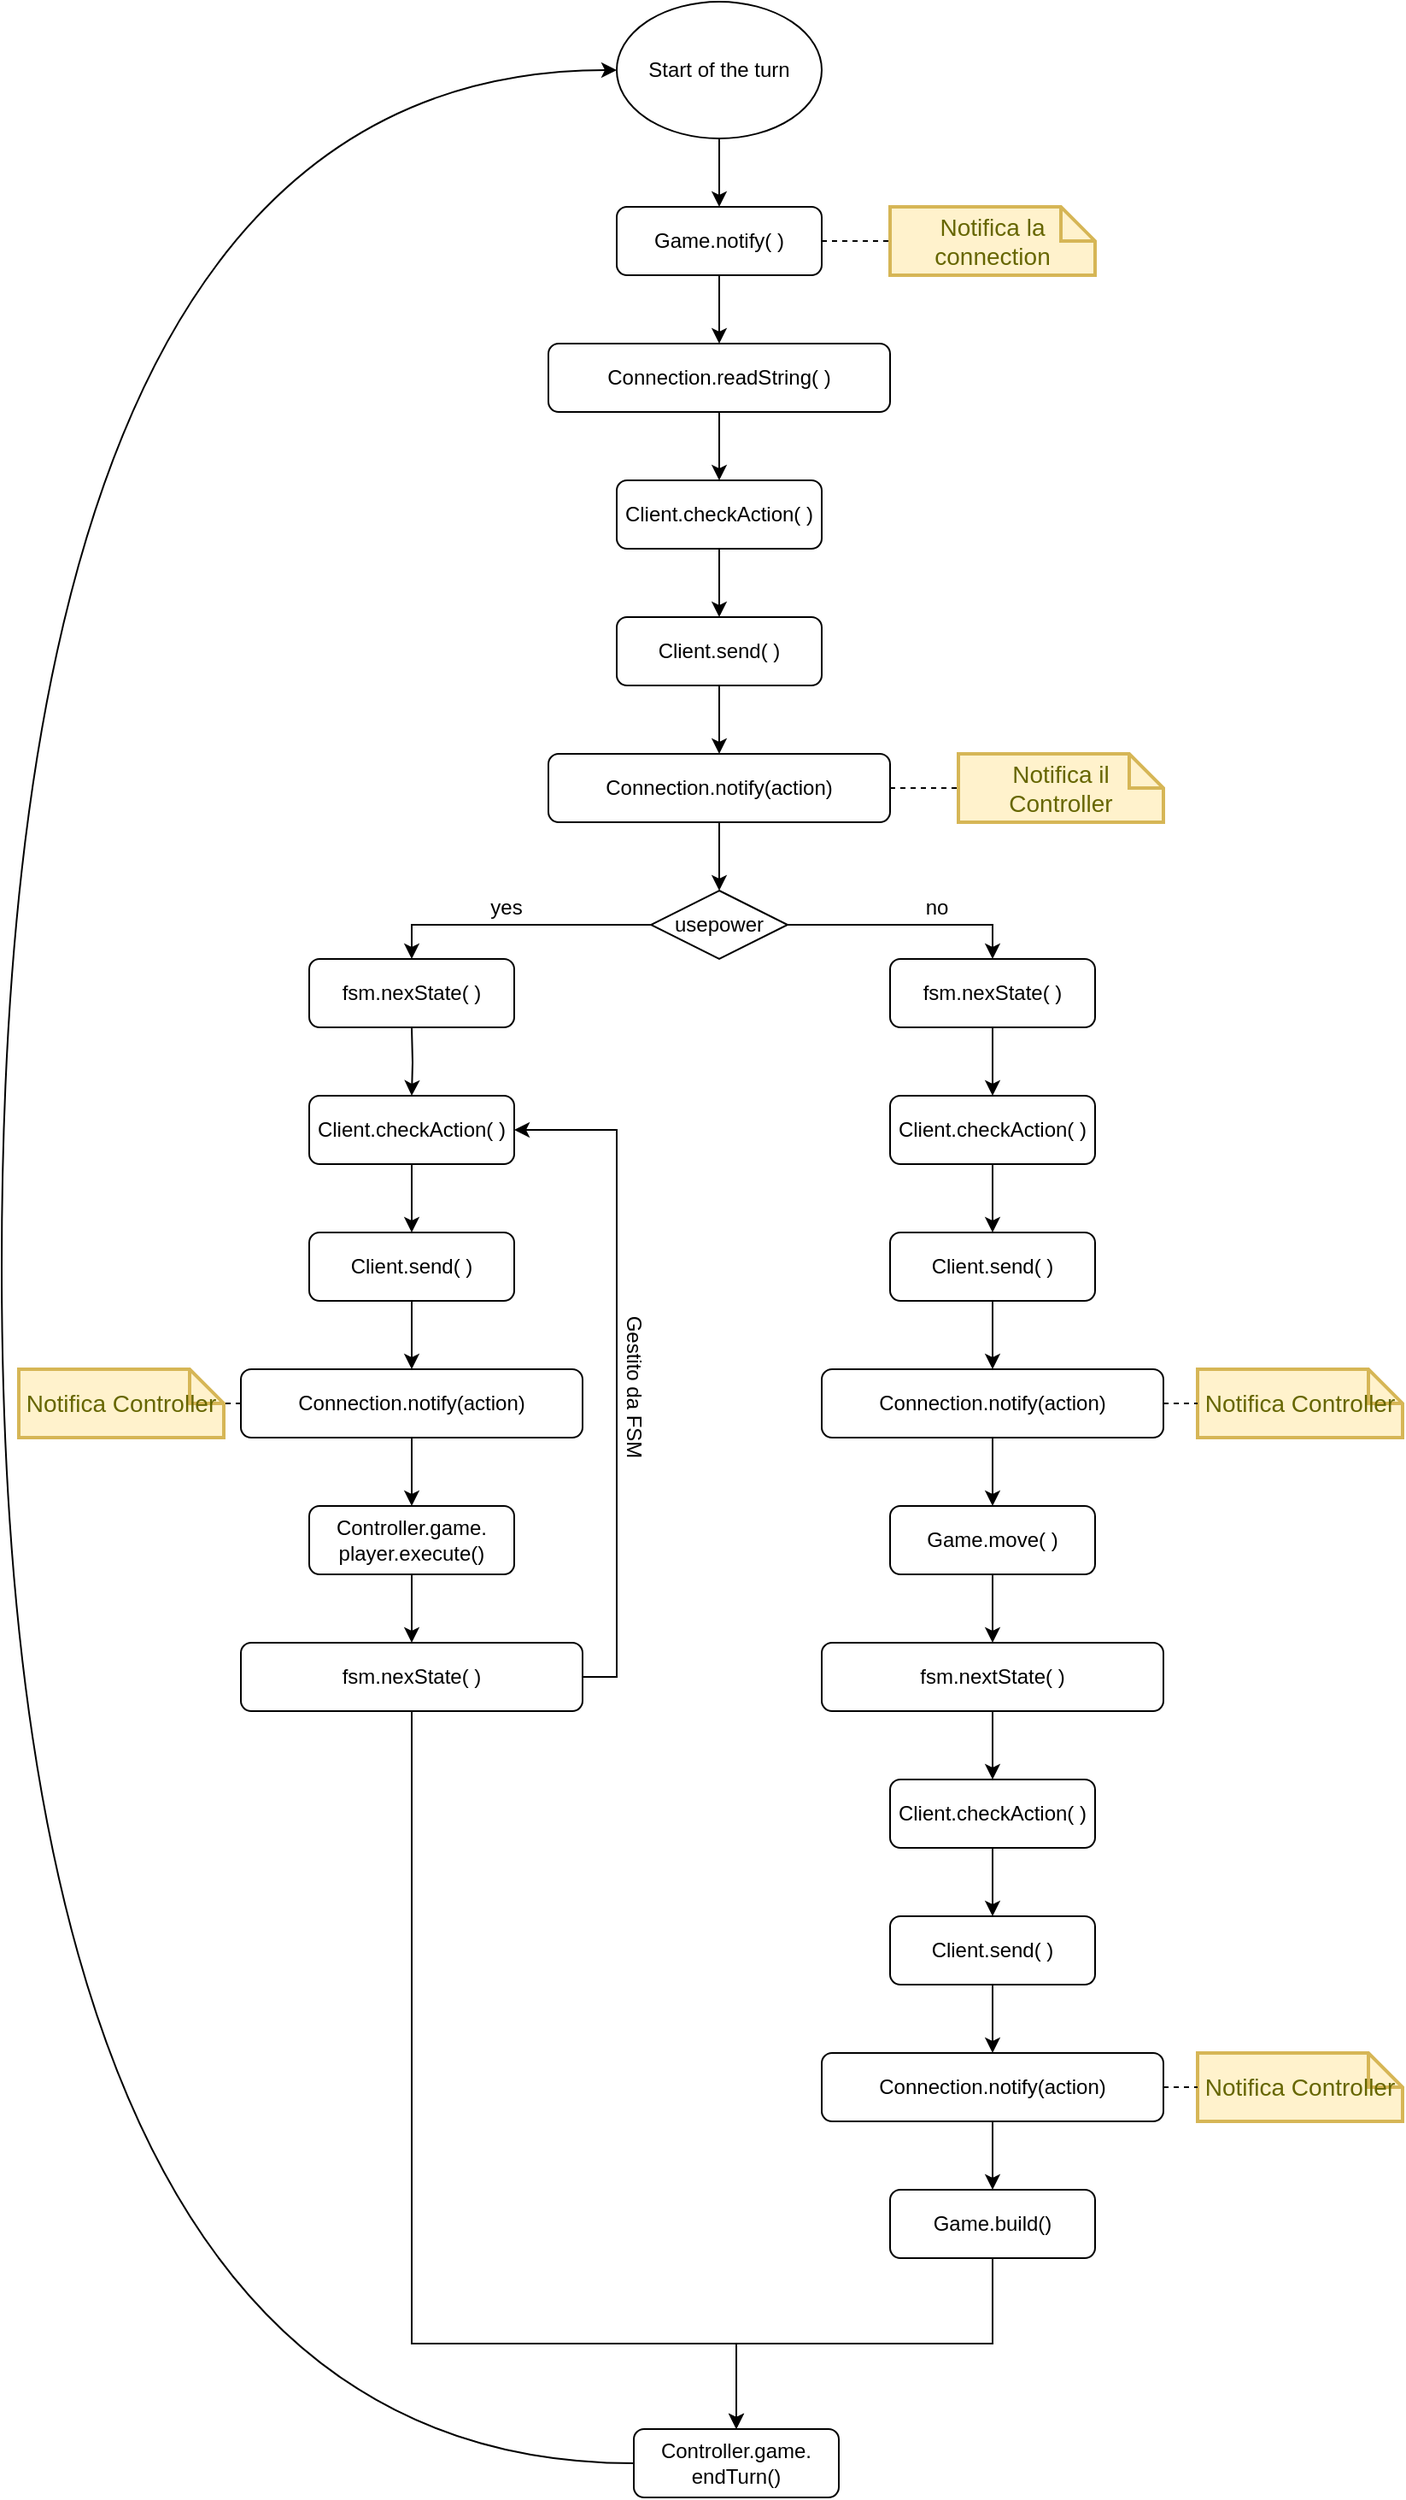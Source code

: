 <mxfile version="12.9.3" type="device"><diagram id="C5RBs43oDa-KdzZeNtuy" name="Page-1"><mxGraphModel dx="1086" dy="806" grid="1" gridSize="10" guides="1" tooltips="1" connect="1" arrows="1" fold="1" page="1" pageScale="1" pageWidth="827" pageHeight="1169" math="0" shadow="0"><root><mxCell id="WIyWlLk6GJQsqaUBKTNV-0"/><mxCell id="WIyWlLk6GJQsqaUBKTNV-1" parent="WIyWlLk6GJQsqaUBKTNV-0"/><mxCell id="hzxBh1I1vJFKL_f_Xipv-2" value="" style="edgeStyle=orthogonalEdgeStyle;rounded=0;orthogonalLoop=1;jettySize=auto;html=1;entryX=0.5;entryY=0;entryDx=0;entryDy=0;" parent="WIyWlLk6GJQsqaUBKTNV-1" source="hzxBh1I1vJFKL_f_Xipv-0" target="hzxBh1I1vJFKL_f_Xipv-3" edge="1"><mxGeometry relative="1" as="geometry"><mxPoint x="420" y="160" as="targetPoint"/></mxGeometry></mxCell><mxCell id="hzxBh1I1vJFKL_f_Xipv-0" value="Start of the turn" style="ellipse;whiteSpace=wrap;html=1;" parent="WIyWlLk6GJQsqaUBKTNV-1" vertex="1"><mxGeometry x="360" width="120" height="80" as="geometry"/></mxCell><mxCell id="hzxBh1I1vJFKL_f_Xipv-5" value="" style="edgeStyle=orthogonalEdgeStyle;rounded=0;orthogonalLoop=1;jettySize=auto;html=1;entryX=0.5;entryY=0;entryDx=0;entryDy=0;" parent="WIyWlLk6GJQsqaUBKTNV-1" source="hzxBh1I1vJFKL_f_Xipv-3" target="hzxBh1I1vJFKL_f_Xipv-7" edge="1"><mxGeometry relative="1" as="geometry"><mxPoint x="470" y="130" as="targetPoint"/></mxGeometry></mxCell><mxCell id="hzxBh1I1vJFKL_f_Xipv-3" value="Game.notify( )" style="rounded=1;whiteSpace=wrap;html=1;" parent="WIyWlLk6GJQsqaUBKTNV-1" vertex="1"><mxGeometry x="360" y="120" width="120" height="40" as="geometry"/></mxCell><mxCell id="hzxBh1I1vJFKL_f_Xipv-10" value="" style="edgeStyle=orthogonalEdgeStyle;rounded=0;orthogonalLoop=1;jettySize=auto;html=1;" parent="WIyWlLk6GJQsqaUBKTNV-1" source="hzxBh1I1vJFKL_f_Xipv-7" target="hzxBh1I1vJFKL_f_Xipv-9" edge="1"><mxGeometry relative="1" as="geometry"/></mxCell><mxCell id="hzxBh1I1vJFKL_f_Xipv-7" value="Connection.readString( )" style="rounded=1;whiteSpace=wrap;html=1;" parent="WIyWlLk6GJQsqaUBKTNV-1" vertex="1"><mxGeometry x="320" y="200" width="200" height="40" as="geometry"/></mxCell><mxCell id="hzxBh1I1vJFKL_f_Xipv-12" value="" style="edgeStyle=orthogonalEdgeStyle;rounded=0;orthogonalLoop=1;jettySize=auto;html=1;" parent="WIyWlLk6GJQsqaUBKTNV-1" source="hzxBh1I1vJFKL_f_Xipv-9" target="hzxBh1I1vJFKL_f_Xipv-11" edge="1"><mxGeometry relative="1" as="geometry"/></mxCell><mxCell id="hzxBh1I1vJFKL_f_Xipv-9" value="Client.checkAction( )" style="rounded=1;whiteSpace=wrap;html=1;" parent="WIyWlLk6GJQsqaUBKTNV-1" vertex="1"><mxGeometry x="360" y="280" width="120" height="40" as="geometry"/></mxCell><mxCell id="hzxBh1I1vJFKL_f_Xipv-14" value="" style="edgeStyle=orthogonalEdgeStyle;rounded=0;orthogonalLoop=1;jettySize=auto;html=1;" parent="WIyWlLk6GJQsqaUBKTNV-1" source="hzxBh1I1vJFKL_f_Xipv-11" target="hzxBh1I1vJFKL_f_Xipv-13" edge="1"><mxGeometry relative="1" as="geometry"/></mxCell><mxCell id="hzxBh1I1vJFKL_f_Xipv-11" value="Client.send( )" style="rounded=1;whiteSpace=wrap;html=1;" parent="WIyWlLk6GJQsqaUBKTNV-1" vertex="1"><mxGeometry x="360" y="360" width="120" height="40" as="geometry"/></mxCell><mxCell id="hzxBh1I1vJFKL_f_Xipv-28" value="" style="edgeStyle=orthogonalEdgeStyle;rounded=0;orthogonalLoop=1;jettySize=auto;html=1;" parent="WIyWlLk6GJQsqaUBKTNV-1" source="hzxBh1I1vJFKL_f_Xipv-13" edge="1"><mxGeometry relative="1" as="geometry"><mxPoint x="420" y="520" as="targetPoint"/></mxGeometry></mxCell><mxCell id="hzxBh1I1vJFKL_f_Xipv-13" value="Connection.notify(action)" style="rounded=1;whiteSpace=wrap;html=1;" parent="WIyWlLk6GJQsqaUBKTNV-1" vertex="1"><mxGeometry x="320" y="440" width="200" height="40" as="geometry"/></mxCell><mxCell id="hzxBh1I1vJFKL_f_Xipv-19" value="Notifica il Controller" style="shape=note;strokeWidth=2;fontSize=14;size=20;whiteSpace=wrap;html=1;fillColor=#fff2cc;strokeColor=#d6b656;fontColor=#666600;" parent="WIyWlLk6GJQsqaUBKTNV-1" vertex="1"><mxGeometry x="560" y="440" width="120" height="40" as="geometry"/></mxCell><mxCell id="hzxBh1I1vJFKL_f_Xipv-18" value="Notifica la connection" style="shape=note;strokeWidth=2;fontSize=14;size=20;whiteSpace=wrap;html=1;fillColor=#fff2cc;strokeColor=#d6b656;fontColor=#666600;" parent="WIyWlLk6GJQsqaUBKTNV-1" vertex="1"><mxGeometry x="520" y="120" width="120" height="40" as="geometry"/></mxCell><mxCell id="hzxBh1I1vJFKL_f_Xipv-25" value="" style="endArrow=none;dashed=1;html=1;exitX=1;exitY=0.5;exitDx=0;exitDy=0;entryX=0;entryY=0.5;entryDx=0;entryDy=0;entryPerimeter=0;" parent="WIyWlLk6GJQsqaUBKTNV-1" source="hzxBh1I1vJFKL_f_Xipv-13" target="hzxBh1I1vJFKL_f_Xipv-19" edge="1"><mxGeometry width="50" height="50" relative="1" as="geometry"><mxPoint x="520" y="490" as="sourcePoint"/><mxPoint x="570" y="440" as="targetPoint"/></mxGeometry></mxCell><mxCell id="hzxBh1I1vJFKL_f_Xipv-26" value="" style="endArrow=none;dashed=1;html=1;exitX=1;exitY=0.5;exitDx=0;exitDy=0;" parent="WIyWlLk6GJQsqaUBKTNV-1" source="hzxBh1I1vJFKL_f_Xipv-3" target="hzxBh1I1vJFKL_f_Xipv-18" edge="1"><mxGeometry width="50" height="50" relative="1" as="geometry"><mxPoint x="530" y="270" as="sourcePoint"/><mxPoint x="580" y="220" as="targetPoint"/></mxGeometry></mxCell><mxCell id="hzxBh1I1vJFKL_f_Xipv-33" style="edgeStyle=orthogonalEdgeStyle;rounded=0;orthogonalLoop=1;jettySize=auto;html=1;exitX=1;exitY=0.5;exitDx=0;exitDy=0;entryX=0.5;entryY=0;entryDx=0;entryDy=0;" parent="WIyWlLk6GJQsqaUBKTNV-1" source="hzxBh1I1vJFKL_f_Xipv-29" target="hzxBh1I1vJFKL_f_Xipv-103" edge="1"><mxGeometry relative="1" as="geometry"><mxPoint x="640" y="540" as="targetPoint"/></mxGeometry></mxCell><mxCell id="hzxBh1I1vJFKL_f_Xipv-34" style="edgeStyle=orthogonalEdgeStyle;rounded=0;orthogonalLoop=1;jettySize=auto;html=1;exitX=0;exitY=0.5;exitDx=0;exitDy=0;entryX=0.5;entryY=0;entryDx=0;entryDy=0;" parent="WIyWlLk6GJQsqaUBKTNV-1" source="hzxBh1I1vJFKL_f_Xipv-29" target="2TFTvrrCPZ9BekximBMT-46" edge="1"><mxGeometry relative="1" as="geometry"><mxPoint x="240" y="560" as="targetPoint"/></mxGeometry></mxCell><mxCell id="hzxBh1I1vJFKL_f_Xipv-29" value="usepower" style="rhombus;whiteSpace=wrap;html=1;" parent="WIyWlLk6GJQsqaUBKTNV-1" vertex="1"><mxGeometry x="380" y="520" width="80" height="40" as="geometry"/></mxCell><mxCell id="hzxBh1I1vJFKL_f_Xipv-36" value="no" style="text;html=1;align=center;verticalAlign=middle;resizable=0;points=[];autosize=1;" parent="WIyWlLk6GJQsqaUBKTNV-1" vertex="1"><mxGeometry x="532" y="520" width="30" height="20" as="geometry"/></mxCell><mxCell id="hzxBh1I1vJFKL_f_Xipv-43" value="" style="edgeStyle=orthogonalEdgeStyle;rounded=0;orthogonalLoop=1;jettySize=auto;html=1;" parent="WIyWlLk6GJQsqaUBKTNV-1" source="hzxBh1I1vJFKL_f_Xipv-44" target="hzxBh1I1vJFKL_f_Xipv-46" edge="1"><mxGeometry relative="1" as="geometry"/></mxCell><mxCell id="hzxBh1I1vJFKL_f_Xipv-44" value="Client.checkAction( )" style="rounded=1;whiteSpace=wrap;html=1;" parent="WIyWlLk6GJQsqaUBKTNV-1" vertex="1"><mxGeometry x="520" y="640" width="120" height="40" as="geometry"/></mxCell><mxCell id="hzxBh1I1vJFKL_f_Xipv-45" value="" style="edgeStyle=orthogonalEdgeStyle;rounded=0;orthogonalLoop=1;jettySize=auto;html=1;" parent="WIyWlLk6GJQsqaUBKTNV-1" source="hzxBh1I1vJFKL_f_Xipv-46" target="hzxBh1I1vJFKL_f_Xipv-47" edge="1"><mxGeometry relative="1" as="geometry"/></mxCell><mxCell id="hzxBh1I1vJFKL_f_Xipv-46" value="Client.send( )" style="rounded=1;whiteSpace=wrap;html=1;" parent="WIyWlLk6GJQsqaUBKTNV-1" vertex="1"><mxGeometry x="520" y="720" width="120" height="40" as="geometry"/></mxCell><mxCell id="hzxBh1I1vJFKL_f_Xipv-63" value="" style="edgeStyle=orthogonalEdgeStyle;rounded=0;orthogonalLoop=1;jettySize=auto;html=1;entryX=0.5;entryY=0;entryDx=0;entryDy=0;" parent="WIyWlLk6GJQsqaUBKTNV-1" source="hzxBh1I1vJFKL_f_Xipv-47" target="hzxBh1I1vJFKL_f_Xipv-82" edge="1"><mxGeometry relative="1" as="geometry"><mxPoint x="550" y="850" as="targetPoint"/></mxGeometry></mxCell><mxCell id="hzxBh1I1vJFKL_f_Xipv-47" value="Connection.notify(action)" style="rounded=1;whiteSpace=wrap;html=1;" parent="WIyWlLk6GJQsqaUBKTNV-1" vertex="1"><mxGeometry x="480" y="800" width="200" height="40" as="geometry"/></mxCell><mxCell id="hzxBh1I1vJFKL_f_Xipv-48" value="Notifica Controller" style="shape=note;strokeWidth=2;fontSize=14;size=20;whiteSpace=wrap;html=1;fillColor=#fff2cc;strokeColor=#d6b656;fontColor=#666600;" parent="WIyWlLk6GJQsqaUBKTNV-1" vertex="1"><mxGeometry x="700" y="800" width="120" height="40" as="geometry"/></mxCell><mxCell id="hzxBh1I1vJFKL_f_Xipv-49" value="" style="endArrow=none;dashed=1;html=1;exitX=1;exitY=0.5;exitDx=0;exitDy=0;entryX=0;entryY=0.5;entryDx=0;entryDy=0;entryPerimeter=0;" parent="WIyWlLk6GJQsqaUBKTNV-1" source="hzxBh1I1vJFKL_f_Xipv-47" target="hzxBh1I1vJFKL_f_Xipv-48" edge="1"><mxGeometry width="50" height="50" relative="1" as="geometry"><mxPoint x="680" y="850" as="sourcePoint"/><mxPoint x="730" y="800" as="targetPoint"/></mxGeometry></mxCell><mxCell id="hzxBh1I1vJFKL_f_Xipv-88" value="" style="edgeStyle=orthogonalEdgeStyle;rounded=0;orthogonalLoop=1;jettySize=auto;html=1;exitX=0.5;exitY=1;exitDx=0;exitDy=0;" parent="WIyWlLk6GJQsqaUBKTNV-1" source="hzxBh1I1vJFKL_f_Xipv-51" target="hzxBh1I1vJFKL_f_Xipv-87" edge="1"><mxGeometry relative="1" as="geometry"/></mxCell><mxCell id="hzxBh1I1vJFKL_f_Xipv-51" value="Game.build()" style="rounded=1;whiteSpace=wrap;html=1;" parent="WIyWlLk6GJQsqaUBKTNV-1" vertex="1"><mxGeometry x="520" y="1280" width="120" height="40" as="geometry"/></mxCell><mxCell id="hzxBh1I1vJFKL_f_Xipv-93" style="edgeStyle=orthogonalEdgeStyle;curved=1;rounded=0;orthogonalLoop=1;jettySize=auto;html=1;exitX=0;exitY=0.5;exitDx=0;exitDy=0;entryX=0;entryY=0.5;entryDx=0;entryDy=0;" parent="WIyWlLk6GJQsqaUBKTNV-1" source="hzxBh1I1vJFKL_f_Xipv-87" target="hzxBh1I1vJFKL_f_Xipv-0" edge="1"><mxGeometry relative="1" as="geometry"><Array as="points"><mxPoint y="1440"/><mxPoint y="40"/></Array></mxGeometry></mxCell><mxCell id="hzxBh1I1vJFKL_f_Xipv-87" value="Controller.game.&lt;br&gt;endTurn()" style="rounded=1;whiteSpace=wrap;html=1;" parent="WIyWlLk6GJQsqaUBKTNV-1" vertex="1"><mxGeometry x="370" y="1420" width="120" height="40" as="geometry"/></mxCell><mxCell id="hzxBh1I1vJFKL_f_Xipv-66" value="" style="edgeStyle=orthogonalEdgeStyle;rounded=0;orthogonalLoop=1;jettySize=auto;html=1;entryX=0.5;entryY=0;entryDx=0;entryDy=0;" parent="WIyWlLk6GJQsqaUBKTNV-1" source="hzxBh1I1vJFKL_f_Xipv-53" target="hzxBh1I1vJFKL_f_Xipv-57" edge="1"><mxGeometry relative="1" as="geometry"><mxPoint x="580" y="1120" as="targetPoint"/></mxGeometry></mxCell><mxCell id="hzxBh1I1vJFKL_f_Xipv-53" value="fsm.nextState( )" style="rounded=1;whiteSpace=wrap;html=1;" parent="WIyWlLk6GJQsqaUBKTNV-1" vertex="1"><mxGeometry x="480" y="960" width="200" height="40" as="geometry"/></mxCell><mxCell id="hzxBh1I1vJFKL_f_Xipv-56" value="" style="edgeStyle=orthogonalEdgeStyle;rounded=0;orthogonalLoop=1;jettySize=auto;html=1;" parent="WIyWlLk6GJQsqaUBKTNV-1" source="hzxBh1I1vJFKL_f_Xipv-57" target="hzxBh1I1vJFKL_f_Xipv-59" edge="1"><mxGeometry relative="1" as="geometry"/></mxCell><mxCell id="hzxBh1I1vJFKL_f_Xipv-57" value="Client.checkAction( )" style="rounded=1;whiteSpace=wrap;html=1;" parent="WIyWlLk6GJQsqaUBKTNV-1" vertex="1"><mxGeometry x="520" y="1040" width="120" height="40" as="geometry"/></mxCell><mxCell id="hzxBh1I1vJFKL_f_Xipv-58" value="" style="edgeStyle=orthogonalEdgeStyle;rounded=0;orthogonalLoop=1;jettySize=auto;html=1;" parent="WIyWlLk6GJQsqaUBKTNV-1" source="hzxBh1I1vJFKL_f_Xipv-59" target="hzxBh1I1vJFKL_f_Xipv-60" edge="1"><mxGeometry relative="1" as="geometry"/></mxCell><mxCell id="hzxBh1I1vJFKL_f_Xipv-59" value="Client.send( )" style="rounded=1;whiteSpace=wrap;html=1;" parent="WIyWlLk6GJQsqaUBKTNV-1" vertex="1"><mxGeometry x="520" y="1120" width="120" height="40" as="geometry"/></mxCell><mxCell id="hzxBh1I1vJFKL_f_Xipv-84" value="" style="edgeStyle=orthogonalEdgeStyle;rounded=0;orthogonalLoop=1;jettySize=auto;html=1;" parent="WIyWlLk6GJQsqaUBKTNV-1" source="hzxBh1I1vJFKL_f_Xipv-60" target="hzxBh1I1vJFKL_f_Xipv-51" edge="1"><mxGeometry relative="1" as="geometry"/></mxCell><mxCell id="hzxBh1I1vJFKL_f_Xipv-60" value="Connection.notify(action)" style="rounded=1;whiteSpace=wrap;html=1;" parent="WIyWlLk6GJQsqaUBKTNV-1" vertex="1"><mxGeometry x="480" y="1200" width="200" height="40" as="geometry"/></mxCell><mxCell id="hzxBh1I1vJFKL_f_Xipv-61" value="Notifica Controller" style="shape=note;strokeWidth=2;fontSize=14;size=20;whiteSpace=wrap;html=1;fillColor=#fff2cc;strokeColor=#d6b656;fontColor=#666600;" parent="WIyWlLk6GJQsqaUBKTNV-1" vertex="1"><mxGeometry x="700" y="1200" width="120" height="40" as="geometry"/></mxCell><mxCell id="hzxBh1I1vJFKL_f_Xipv-62" value="" style="endArrow=none;dashed=1;html=1;exitX=1;exitY=0.5;exitDx=0;exitDy=0;entryX=0;entryY=0.5;entryDx=0;entryDy=0;entryPerimeter=0;" parent="WIyWlLk6GJQsqaUBKTNV-1" source="hzxBh1I1vJFKL_f_Xipv-60" target="hzxBh1I1vJFKL_f_Xipv-61" edge="1"><mxGeometry width="50" height="50" relative="1" as="geometry"><mxPoint x="680" y="1250" as="sourcePoint"/><mxPoint x="730" y="1200" as="targetPoint"/></mxGeometry></mxCell><mxCell id="hzxBh1I1vJFKL_f_Xipv-101" value="" style="edgeStyle=orthogonalEdgeStyle;curved=1;rounded=0;orthogonalLoop=1;jettySize=auto;html=1;" parent="WIyWlLk6GJQsqaUBKTNV-1" edge="1"><mxGeometry relative="1" as="geometry"><mxPoint x="240" y="600" as="sourcePoint"/><mxPoint x="240" y="640" as="targetPoint"/></mxGeometry></mxCell><mxCell id="hzxBh1I1vJFKL_f_Xipv-107" value="" style="edgeStyle=orthogonalEdgeStyle;curved=1;rounded=0;orthogonalLoop=1;jettySize=auto;html=1;entryX=0.5;entryY=0;entryDx=0;entryDy=0;" parent="WIyWlLk6GJQsqaUBKTNV-1" source="hzxBh1I1vJFKL_f_Xipv-82" target="hzxBh1I1vJFKL_f_Xipv-53" edge="1"><mxGeometry relative="1" as="geometry"><mxPoint x="580" y="960" as="targetPoint"/></mxGeometry></mxCell><mxCell id="hzxBh1I1vJFKL_f_Xipv-82" value="Game.move( )" style="rounded=1;whiteSpace=wrap;html=1;" parent="WIyWlLk6GJQsqaUBKTNV-1" vertex="1"><mxGeometry x="520" y="880" width="120" height="40" as="geometry"/></mxCell><mxCell id="hzxBh1I1vJFKL_f_Xipv-89" style="edgeStyle=orthogonalEdgeStyle;rounded=0;orthogonalLoop=1;jettySize=auto;html=1;exitX=0.5;exitY=1;exitDx=0;exitDy=0;entryX=0.5;entryY=0;entryDx=0;entryDy=0;" parent="WIyWlLk6GJQsqaUBKTNV-1" target="hzxBh1I1vJFKL_f_Xipv-87" edge="1"><mxGeometry relative="1" as="geometry"><Array as="points"><mxPoint x="240" y="1370"/><mxPoint x="430" y="1370"/></Array><mxPoint x="240" y="1000" as="sourcePoint"/><mxPoint x="360" y="1370" as="targetPoint"/></mxGeometry></mxCell><mxCell id="hzxBh1I1vJFKL_f_Xipv-96" value="yes" style="text;html=1;align=center;verticalAlign=middle;resizable=0;points=[];autosize=1;" parent="WIyWlLk6GJQsqaUBKTNV-1" vertex="1"><mxGeometry x="280" y="520" width="30" height="20" as="geometry"/></mxCell><mxCell id="hzxBh1I1vJFKL_f_Xipv-102" value="" style="edgeStyle=orthogonalEdgeStyle;curved=1;rounded=0;orthogonalLoop=1;jettySize=auto;html=1;entryX=0.5;entryY=0;entryDx=0;entryDy=0;" parent="WIyWlLk6GJQsqaUBKTNV-1" source="hzxBh1I1vJFKL_f_Xipv-103" target="hzxBh1I1vJFKL_f_Xipv-44" edge="1"><mxGeometry relative="1" as="geometry"><mxPoint x="580" y="640" as="targetPoint"/></mxGeometry></mxCell><mxCell id="hzxBh1I1vJFKL_f_Xipv-103" value="fsm.nexState( )" style="rounded=1;whiteSpace=wrap;html=1;" parent="WIyWlLk6GJQsqaUBKTNV-1" vertex="1"><mxGeometry x="520" y="560" width="120" height="40" as="geometry"/></mxCell><mxCell id="2TFTvrrCPZ9BekximBMT-46" value="fsm.nexState( )" style="rounded=1;whiteSpace=wrap;html=1;" parent="WIyWlLk6GJQsqaUBKTNV-1" vertex="1"><mxGeometry x="180" y="560" width="120" height="40" as="geometry"/></mxCell><mxCell id="2TFTvrrCPZ9BekximBMT-47" value="" style="edgeStyle=orthogonalEdgeStyle;rounded=0;orthogonalLoop=1;jettySize=auto;html=1;" parent="WIyWlLk6GJQsqaUBKTNV-1" source="2TFTvrrCPZ9BekximBMT-48" target="2TFTvrrCPZ9BekximBMT-50" edge="1"><mxGeometry relative="1" as="geometry"/></mxCell><mxCell id="2TFTvrrCPZ9BekximBMT-48" value="Client.checkAction( )" style="rounded=1;whiteSpace=wrap;html=1;" parent="WIyWlLk6GJQsqaUBKTNV-1" vertex="1"><mxGeometry x="180" y="640" width="120" height="40" as="geometry"/></mxCell><mxCell id="2TFTvrrCPZ9BekximBMT-49" value="" style="edgeStyle=orthogonalEdgeStyle;rounded=0;orthogonalLoop=1;jettySize=auto;html=1;" parent="WIyWlLk6GJQsqaUBKTNV-1" source="2TFTvrrCPZ9BekximBMT-50" target="2TFTvrrCPZ9BekximBMT-52" edge="1"><mxGeometry relative="1" as="geometry"/></mxCell><mxCell id="2TFTvrrCPZ9BekximBMT-50" value="Client.send( )" style="rounded=1;whiteSpace=wrap;html=1;" parent="WIyWlLk6GJQsqaUBKTNV-1" vertex="1"><mxGeometry x="180" y="720" width="120" height="40" as="geometry"/></mxCell><mxCell id="2TFTvrrCPZ9BekximBMT-51" value="" style="edgeStyle=orthogonalEdgeStyle;rounded=0;orthogonalLoop=1;jettySize=auto;html=1;entryX=0.5;entryY=0;entryDx=0;entryDy=0;" parent="WIyWlLk6GJQsqaUBKTNV-1" source="2TFTvrrCPZ9BekximBMT-52" target="2TFTvrrCPZ9BekximBMT-57" edge="1"><mxGeometry relative="1" as="geometry"><mxPoint x="210" y="850" as="targetPoint"/></mxGeometry></mxCell><mxCell id="2TFTvrrCPZ9BekximBMT-52" value="Connection.notify(action)" style="rounded=1;whiteSpace=wrap;html=1;" parent="WIyWlLk6GJQsqaUBKTNV-1" vertex="1"><mxGeometry x="140" y="800" width="200" height="40" as="geometry"/></mxCell><mxCell id="2TFTvrrCPZ9BekximBMT-53" value="Notifica Controller" style="shape=note;strokeWidth=2;fontSize=14;size=20;whiteSpace=wrap;html=1;fillColor=#fff2cc;strokeColor=#d6b656;fontColor=#666600;" parent="WIyWlLk6GJQsqaUBKTNV-1" vertex="1"><mxGeometry x="10" y="800" width="120" height="40" as="geometry"/></mxCell><mxCell id="2TFTvrrCPZ9BekximBMT-54" value="" style="endArrow=none;dashed=1;html=1;exitX=0;exitY=0.5;exitDx=0;exitDy=0;" parent="WIyWlLk6GJQsqaUBKTNV-1" source="2TFTvrrCPZ9BekximBMT-52" edge="1"><mxGeometry width="50" height="50" relative="1" as="geometry"><mxPoint x="340" y="850" as="sourcePoint"/><mxPoint x="130" y="820" as="targetPoint"/></mxGeometry></mxCell><mxCell id="2TFTvrrCPZ9BekximBMT-58" style="edgeStyle=orthogonalEdgeStyle;rounded=0;orthogonalLoop=1;jettySize=auto;html=1;entryX=1;entryY=0.5;entryDx=0;entryDy=0;exitX=1;exitY=0.5;exitDx=0;exitDy=0;" parent="WIyWlLk6GJQsqaUBKTNV-1" source="2TFTvrrCPZ9BekximBMT-55" target="2TFTvrrCPZ9BekximBMT-48" edge="1"><mxGeometry relative="1" as="geometry"/></mxCell><mxCell id="2TFTvrrCPZ9BekximBMT-55" value="fsm.nexState( )" style="rounded=1;whiteSpace=wrap;html=1;" parent="WIyWlLk6GJQsqaUBKTNV-1" vertex="1"><mxGeometry x="140" y="960" width="200" height="40" as="geometry"/></mxCell><mxCell id="2TFTvrrCPZ9BekximBMT-56" value="" style="edgeStyle=orthogonalEdgeStyle;curved=1;rounded=0;orthogonalLoop=1;jettySize=auto;html=1;entryX=0.5;entryY=0;entryDx=0;entryDy=0;" parent="WIyWlLk6GJQsqaUBKTNV-1" source="2TFTvrrCPZ9BekximBMT-57" target="2TFTvrrCPZ9BekximBMT-55" edge="1"><mxGeometry relative="1" as="geometry"><mxPoint x="240" y="960" as="targetPoint"/></mxGeometry></mxCell><mxCell id="2TFTvrrCPZ9BekximBMT-57" value="Controller.game.&lt;br&gt;player.execute()" style="rounded=1;whiteSpace=wrap;html=1;" parent="WIyWlLk6GJQsqaUBKTNV-1" vertex="1"><mxGeometry x="180" y="880" width="120" height="40" as="geometry"/></mxCell><mxCell id="2TFTvrrCPZ9BekximBMT-59" value="Gestito da FSM" style="text;html=1;align=center;verticalAlign=middle;resizable=0;points=[];autosize=1;rotation=90;" parent="WIyWlLk6GJQsqaUBKTNV-1" vertex="1"><mxGeometry x="320" y="800" width="100" height="20" as="geometry"/></mxCell></root></mxGraphModel></diagram></mxfile>